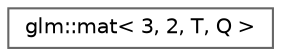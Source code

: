 digraph "Graphical Class Hierarchy"
{
 // LATEX_PDF_SIZE
  bgcolor="transparent";
  edge [fontname=Helvetica,fontsize=10,labelfontname=Helvetica,labelfontsize=10];
  node [fontname=Helvetica,fontsize=10,shape=box,height=0.2,width=0.4];
  rankdir="LR";
  Node0 [id="Node000000",label="glm::mat\< 3, 2, T, Q \>",height=0.2,width=0.4,color="grey40", fillcolor="white", style="filled",URL="$structglm_1_1mat_3_013_00_012_00_01_t_00_01_q_01_4.html",tooltip=" "];
}
